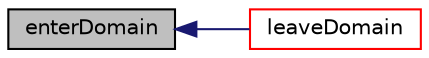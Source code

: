 digraph "enterDomain"
{
  bgcolor="transparent";
  edge [fontname="Helvetica",fontsize="10",labelfontname="Helvetica",labelfontsize="10"];
  node [fontname="Helvetica",fontsize="10",shape=record];
  rankdir="LR";
  Node494 [label="enterDomain",height=0.2,width=0.4,color="black", fillcolor="grey75", style="filled", fontcolor="black"];
  Node494 -> Node495 [dir="back",color="midnightblue",fontsize="10",style="solid",fontname="Helvetica"];
  Node495 [label="leaveDomain",height=0.2,width=0.4,color="red",URL="$a25945.html#aeb52ac47c5360fa9e1c00f6d2dbd4a97",tooltip="Handle leaving domain. Implementation referred to Type. "];
}
